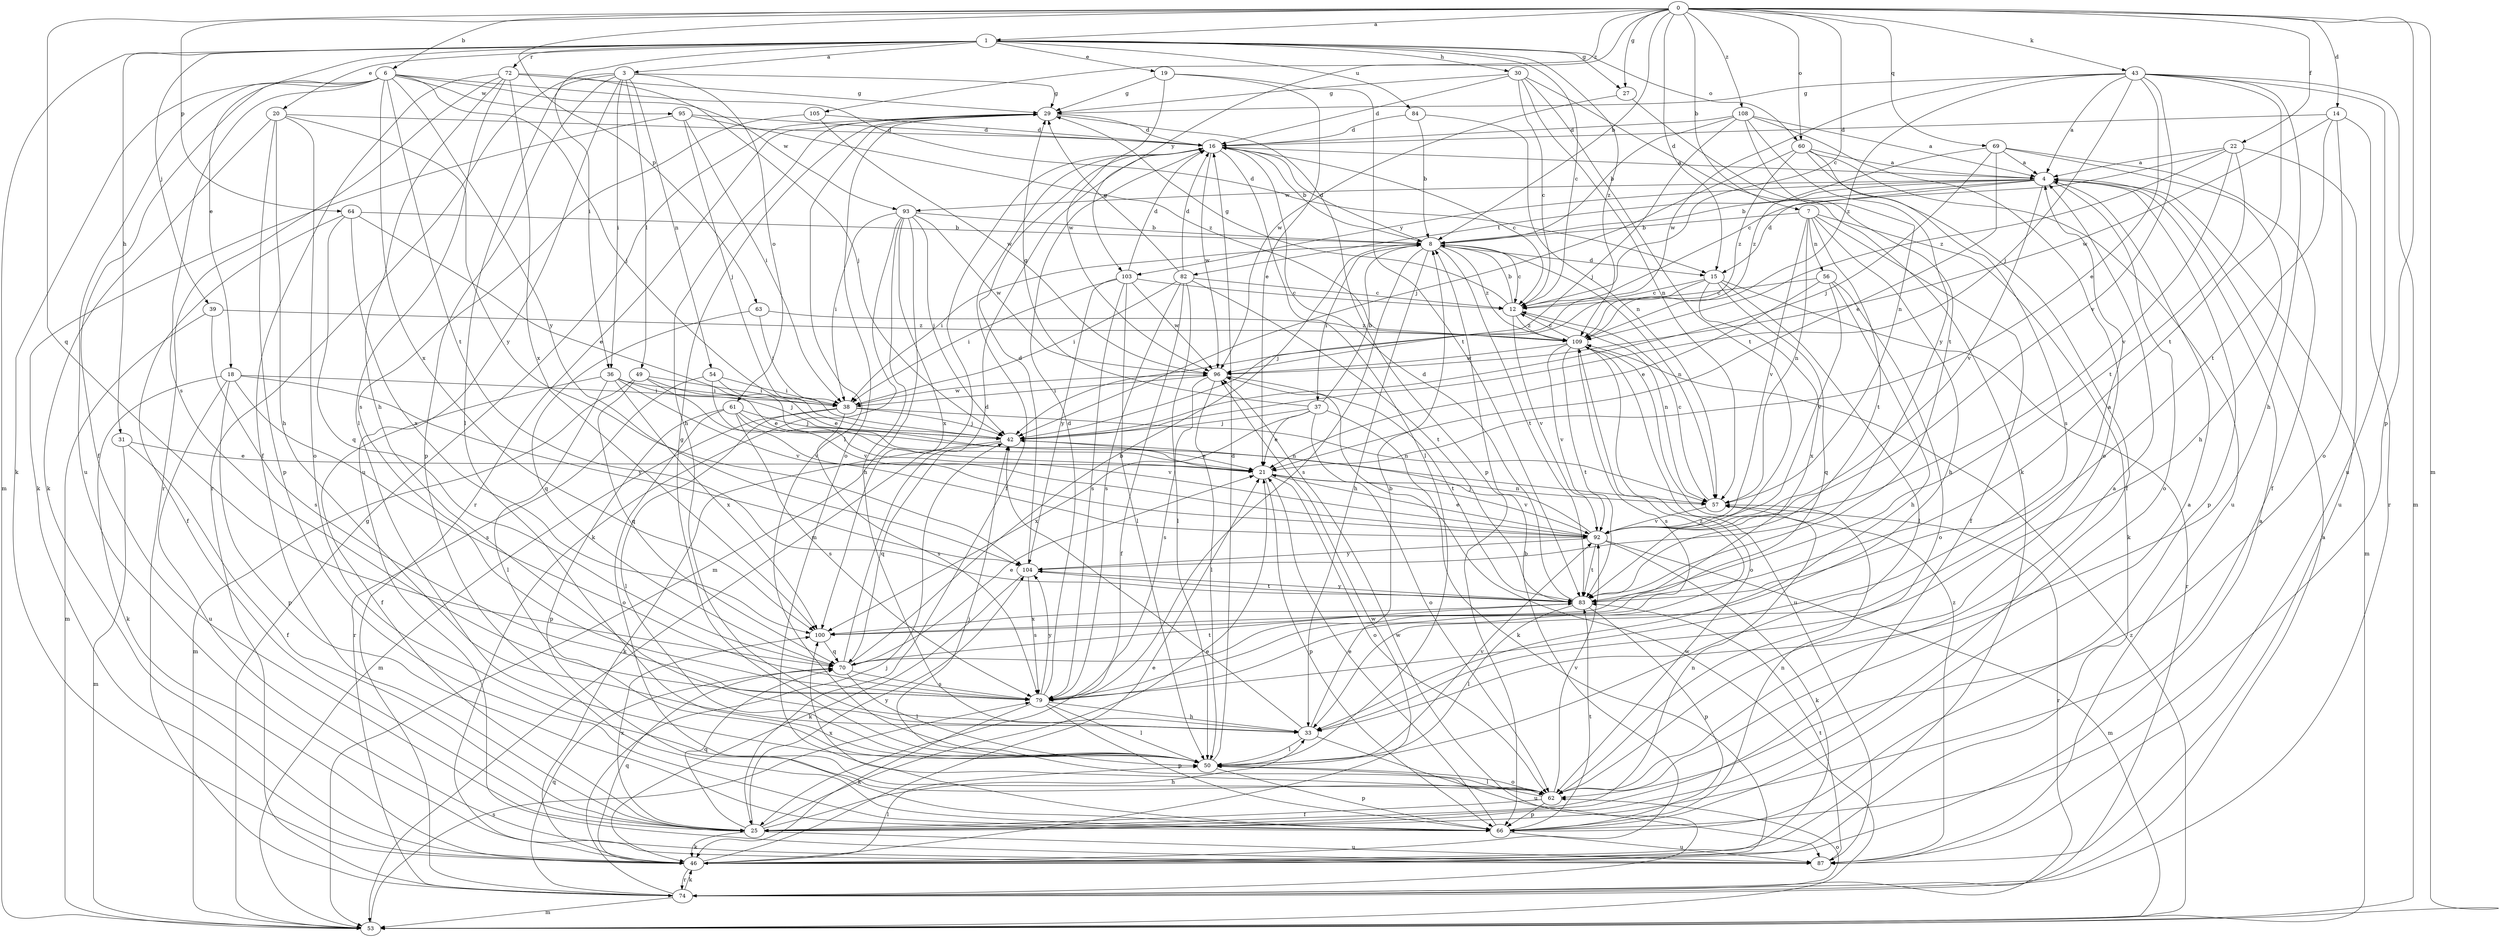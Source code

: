 strict digraph  {
0;
1;
3;
4;
6;
7;
8;
12;
14;
15;
16;
18;
19;
20;
21;
22;
25;
27;
29;
30;
31;
33;
36;
37;
38;
39;
42;
43;
46;
49;
50;
53;
54;
56;
57;
60;
61;
62;
63;
64;
66;
69;
70;
72;
74;
79;
82;
83;
84;
87;
92;
93;
95;
96;
100;
103;
104;
105;
108;
109;
0 -> 1  [label=a];
0 -> 6  [label=b];
0 -> 7  [label=b];
0 -> 8  [label=b];
0 -> 12  [label=c];
0 -> 14  [label=d];
0 -> 15  [label=d];
0 -> 22  [label=f];
0 -> 27  [label=g];
0 -> 43  [label=k];
0 -> 53  [label=m];
0 -> 60  [label=o];
0 -> 63  [label=p];
0 -> 64  [label=p];
0 -> 66  [label=p];
0 -> 69  [label=q];
0 -> 70  [label=q];
0 -> 103  [label=y];
0 -> 105  [label=z];
0 -> 108  [label=z];
1 -> 3  [label=a];
1 -> 12  [label=c];
1 -> 18  [label=e];
1 -> 19  [label=e];
1 -> 20  [label=e];
1 -> 27  [label=g];
1 -> 30  [label=h];
1 -> 31  [label=h];
1 -> 36  [label=i];
1 -> 39  [label=j];
1 -> 53  [label=m];
1 -> 60  [label=o];
1 -> 72  [label=r];
1 -> 84  [label=u];
1 -> 109  [label=z];
3 -> 29  [label=g];
3 -> 36  [label=i];
3 -> 49  [label=l];
3 -> 50  [label=l];
3 -> 54  [label=n];
3 -> 61  [label=o];
3 -> 66  [label=p];
3 -> 74  [label=r];
3 -> 87  [label=u];
4 -> 8  [label=b];
4 -> 15  [label=d];
4 -> 53  [label=m];
4 -> 62  [label=o];
4 -> 66  [label=p];
4 -> 82  [label=t];
4 -> 92  [label=v];
4 -> 93  [label=w];
4 -> 103  [label=y];
6 -> 15  [label=d];
6 -> 25  [label=f];
6 -> 42  [label=j];
6 -> 46  [label=k];
6 -> 79  [label=s];
6 -> 83  [label=t];
6 -> 87  [label=u];
6 -> 93  [label=w];
6 -> 95  [label=w];
6 -> 100  [label=x];
6 -> 104  [label=y];
7 -> 8  [label=b];
7 -> 25  [label=f];
7 -> 33  [label=h];
7 -> 46  [label=k];
7 -> 56  [label=n];
7 -> 57  [label=n];
7 -> 83  [label=t];
7 -> 92  [label=v];
8 -> 12  [label=c];
8 -> 15  [label=d];
8 -> 16  [label=d];
8 -> 33  [label=h];
8 -> 37  [label=i];
8 -> 38  [label=i];
8 -> 57  [label=n];
8 -> 79  [label=s];
8 -> 83  [label=t];
8 -> 109  [label=z];
12 -> 8  [label=b];
12 -> 29  [label=g];
12 -> 57  [label=n];
12 -> 92  [label=v];
12 -> 109  [label=z];
14 -> 16  [label=d];
14 -> 62  [label=o];
14 -> 74  [label=r];
14 -> 83  [label=t];
14 -> 96  [label=w];
15 -> 12  [label=c];
15 -> 42  [label=j];
15 -> 50  [label=l];
15 -> 70  [label=q];
15 -> 74  [label=r];
15 -> 100  [label=x];
16 -> 4  [label=a];
16 -> 8  [label=b];
16 -> 12  [label=c];
16 -> 25  [label=f];
16 -> 50  [label=l];
16 -> 53  [label=m];
16 -> 96  [label=w];
18 -> 38  [label=i];
18 -> 46  [label=k];
18 -> 66  [label=p];
18 -> 79  [label=s];
18 -> 87  [label=u];
18 -> 104  [label=y];
19 -> 21  [label=e];
19 -> 29  [label=g];
19 -> 83  [label=t];
19 -> 96  [label=w];
20 -> 16  [label=d];
20 -> 33  [label=h];
20 -> 46  [label=k];
20 -> 62  [label=o];
20 -> 66  [label=p];
20 -> 104  [label=y];
21 -> 57  [label=n];
21 -> 62  [label=o];
21 -> 66  [label=p];
21 -> 92  [label=v];
22 -> 4  [label=a];
22 -> 12  [label=c];
22 -> 83  [label=t];
22 -> 87  [label=u];
22 -> 92  [label=v];
22 -> 109  [label=z];
25 -> 21  [label=e];
25 -> 33  [label=h];
25 -> 46  [label=k];
25 -> 57  [label=n];
25 -> 70  [label=q];
25 -> 87  [label=u];
25 -> 100  [label=x];
25 -> 104  [label=y];
27 -> 83  [label=t];
27 -> 96  [label=w];
29 -> 16  [label=d];
29 -> 33  [label=h];
29 -> 50  [label=l];
29 -> 62  [label=o];
29 -> 66  [label=p];
29 -> 74  [label=r];
30 -> 12  [label=c];
30 -> 16  [label=d];
30 -> 29  [label=g];
30 -> 46  [label=k];
30 -> 57  [label=n];
30 -> 83  [label=t];
31 -> 21  [label=e];
31 -> 25  [label=f];
31 -> 53  [label=m];
33 -> 8  [label=b];
33 -> 42  [label=j];
33 -> 50  [label=l];
33 -> 87  [label=u];
36 -> 25  [label=f];
36 -> 38  [label=i];
36 -> 42  [label=j];
36 -> 50  [label=l];
36 -> 92  [label=v];
36 -> 100  [label=x];
37 -> 8  [label=b];
37 -> 21  [label=e];
37 -> 29  [label=g];
37 -> 42  [label=j];
37 -> 46  [label=k];
37 -> 62  [label=o];
37 -> 100  [label=x];
38 -> 42  [label=j];
38 -> 50  [label=l];
38 -> 53  [label=m];
38 -> 57  [label=n];
38 -> 79  [label=s];
38 -> 96  [label=w];
39 -> 53  [label=m];
39 -> 79  [label=s];
39 -> 109  [label=z];
42 -> 21  [label=e];
42 -> 46  [label=k];
42 -> 70  [label=q];
43 -> 4  [label=a];
43 -> 21  [label=e];
43 -> 29  [label=g];
43 -> 33  [label=h];
43 -> 42  [label=j];
43 -> 53  [label=m];
43 -> 83  [label=t];
43 -> 87  [label=u];
43 -> 92  [label=v];
43 -> 96  [label=w];
43 -> 109  [label=z];
46 -> 4  [label=a];
46 -> 8  [label=b];
46 -> 21  [label=e];
46 -> 50  [label=l];
46 -> 70  [label=q];
46 -> 74  [label=r];
46 -> 96  [label=w];
49 -> 21  [label=e];
49 -> 38  [label=i];
49 -> 53  [label=m];
49 -> 70  [label=q];
49 -> 92  [label=v];
50 -> 16  [label=d];
50 -> 29  [label=g];
50 -> 62  [label=o];
50 -> 66  [label=p];
50 -> 92  [label=v];
53 -> 29  [label=g];
53 -> 79  [label=s];
53 -> 96  [label=w];
53 -> 109  [label=z];
54 -> 21  [label=e];
54 -> 38  [label=i];
54 -> 74  [label=r];
54 -> 92  [label=v];
56 -> 12  [label=c];
56 -> 21  [label=e];
56 -> 33  [label=h];
56 -> 62  [label=o];
56 -> 92  [label=v];
57 -> 12  [label=c];
57 -> 74  [label=r];
57 -> 92  [label=v];
60 -> 4  [label=a];
60 -> 25  [label=f];
60 -> 42  [label=j];
60 -> 79  [label=s];
60 -> 87  [label=u];
60 -> 109  [label=z];
61 -> 42  [label=j];
61 -> 57  [label=n];
61 -> 62  [label=o];
61 -> 66  [label=p];
61 -> 79  [label=s];
61 -> 92  [label=v];
62 -> 4  [label=a];
62 -> 25  [label=f];
62 -> 42  [label=j];
62 -> 50  [label=l];
62 -> 66  [label=p];
62 -> 92  [label=v];
63 -> 38  [label=i];
63 -> 70  [label=q];
63 -> 109  [label=z];
64 -> 8  [label=b];
64 -> 21  [label=e];
64 -> 25  [label=f];
64 -> 70  [label=q];
64 -> 100  [label=x];
66 -> 4  [label=a];
66 -> 21  [label=e];
66 -> 57  [label=n];
66 -> 83  [label=t];
66 -> 87  [label=u];
66 -> 100  [label=x];
69 -> 4  [label=a];
69 -> 21  [label=e];
69 -> 25  [label=f];
69 -> 33  [label=h];
69 -> 42  [label=j];
69 -> 109  [label=z];
70 -> 8  [label=b];
70 -> 16  [label=d];
70 -> 21  [label=e];
70 -> 50  [label=l];
70 -> 79  [label=s];
70 -> 83  [label=t];
72 -> 25  [label=f];
72 -> 29  [label=g];
72 -> 33  [label=h];
72 -> 42  [label=j];
72 -> 50  [label=l];
72 -> 74  [label=r];
72 -> 100  [label=x];
74 -> 4  [label=a];
74 -> 42  [label=j];
74 -> 46  [label=k];
74 -> 53  [label=m];
74 -> 62  [label=o];
74 -> 70  [label=q];
74 -> 96  [label=w];
79 -> 16  [label=d];
79 -> 33  [label=h];
79 -> 46  [label=k];
79 -> 50  [label=l];
79 -> 66  [label=p];
79 -> 104  [label=y];
79 -> 109  [label=z];
82 -> 12  [label=c];
82 -> 16  [label=d];
82 -> 25  [label=f];
82 -> 29  [label=g];
82 -> 38  [label=i];
82 -> 50  [label=l];
82 -> 79  [label=s];
82 -> 83  [label=t];
83 -> 16  [label=d];
83 -> 50  [label=l];
83 -> 66  [label=p];
83 -> 100  [label=x];
83 -> 104  [label=y];
84 -> 8  [label=b];
84 -> 16  [label=d];
84 -> 57  [label=n];
87 -> 83  [label=t];
87 -> 109  [label=z];
92 -> 21  [label=e];
92 -> 42  [label=j];
92 -> 46  [label=k];
92 -> 53  [label=m];
92 -> 83  [label=t];
92 -> 104  [label=y];
93 -> 8  [label=b];
93 -> 33  [label=h];
93 -> 38  [label=i];
93 -> 42  [label=j];
93 -> 46  [label=k];
93 -> 53  [label=m];
93 -> 96  [label=w];
93 -> 100  [label=x];
95 -> 16  [label=d];
95 -> 38  [label=i];
95 -> 42  [label=j];
95 -> 46  [label=k];
95 -> 109  [label=z];
96 -> 38  [label=i];
96 -> 50  [label=l];
96 -> 79  [label=s];
96 -> 83  [label=t];
100 -> 4  [label=a];
100 -> 70  [label=q];
103 -> 12  [label=c];
103 -> 16  [label=d];
103 -> 38  [label=i];
103 -> 50  [label=l];
103 -> 79  [label=s];
103 -> 96  [label=w];
103 -> 104  [label=y];
104 -> 16  [label=d];
104 -> 46  [label=k];
104 -> 79  [label=s];
104 -> 83  [label=t];
105 -> 16  [label=d];
105 -> 79  [label=s];
105 -> 96  [label=w];
108 -> 4  [label=a];
108 -> 8  [label=b];
108 -> 16  [label=d];
108 -> 42  [label=j];
108 -> 57  [label=n];
108 -> 62  [label=o];
108 -> 104  [label=y];
109 -> 12  [label=c];
109 -> 62  [label=o];
109 -> 79  [label=s];
109 -> 83  [label=t];
109 -> 87  [label=u];
109 -> 92  [label=v];
109 -> 96  [label=w];
}
